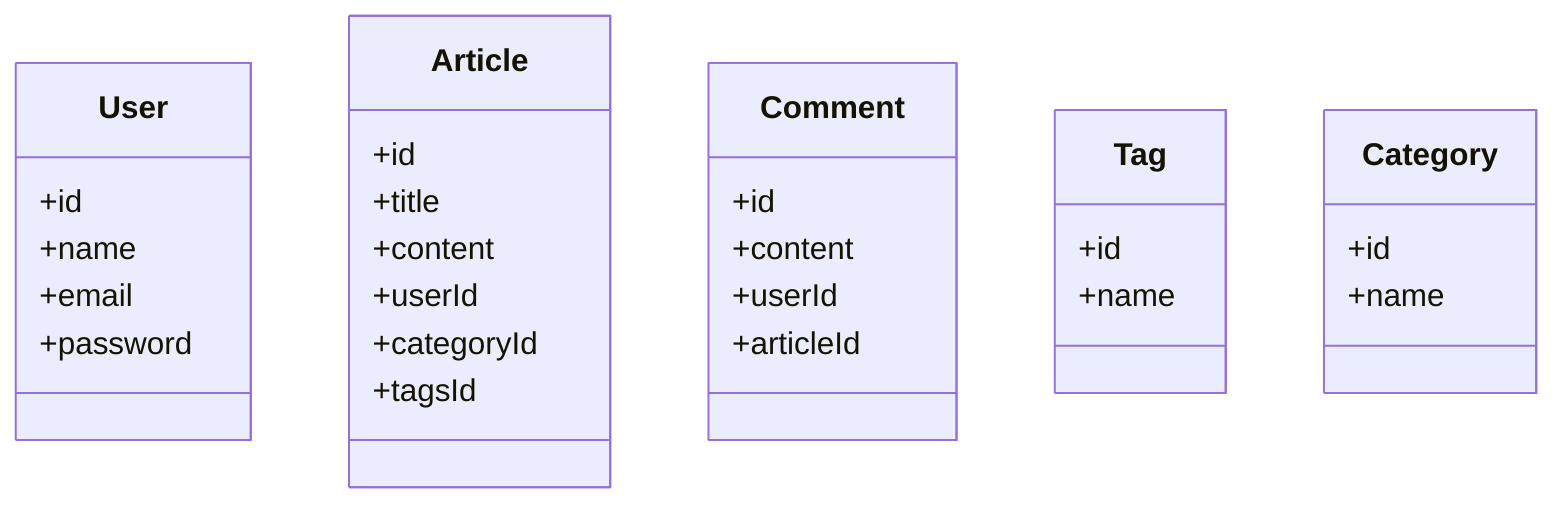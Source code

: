 classDiagram
    class User {
        +id
        +name
        +email
        +password
    }

    class Article {
        +id
        +title
        +content
        +userId
        +categoryId
        +tagsId
    }

    class Comment {
        +id
        +content
        +userId
        +articleId
    }

    class Tag {
        +id
        +name
    }

    class Category {
        +id
        +name
    }